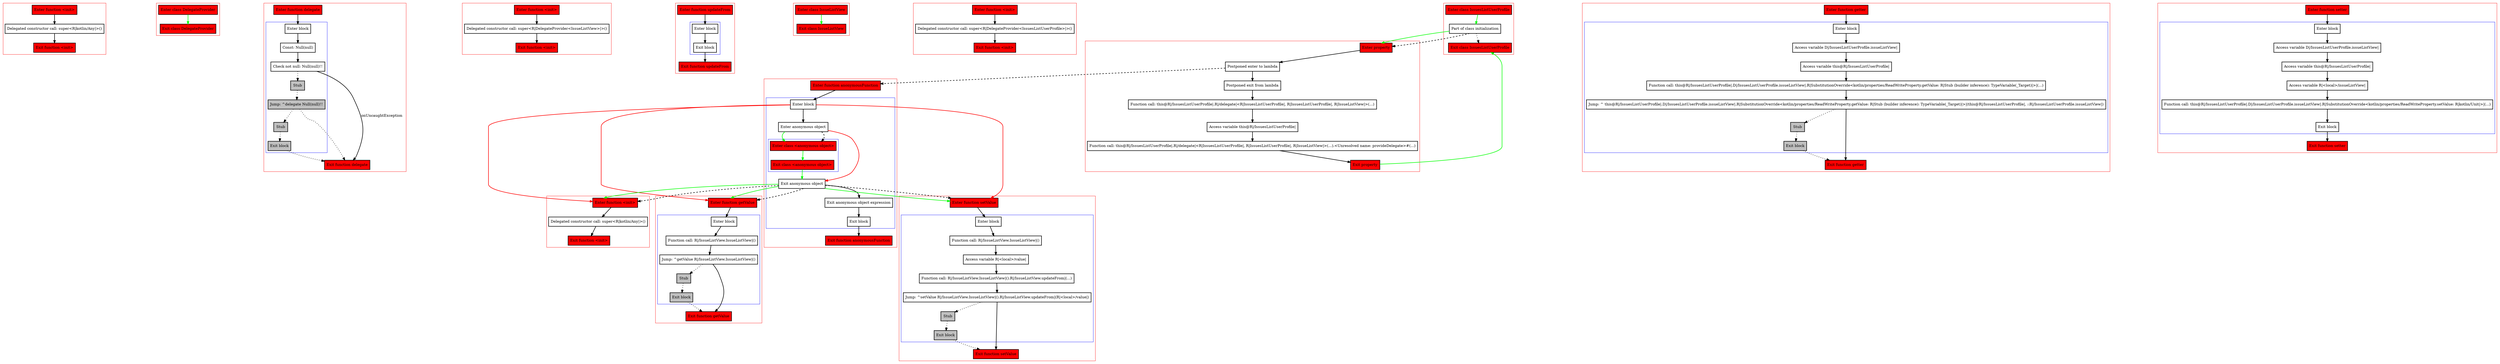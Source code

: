 digraph delegateWithAnonymousObject_kt {
    graph [nodesep=3]
    node [shape=box penwidth=2]
    edge [penwidth=2]

    subgraph cluster_0 {
        color=red
        0 [label="Enter function <init>" style="filled" fillcolor=red];
        1 [label="Delegated constructor call: super<R|kotlin/Any|>()"];
        2 [label="Exit function <init>" style="filled" fillcolor=red];
    }
    0 -> {1};
    1 -> {2};

    subgraph cluster_1 {
        color=red
        3 [label="Enter class DelegateProvider" style="filled" fillcolor=red];
        4 [label="Exit class DelegateProvider" style="filled" fillcolor=red];
    }
    3 -> {4} [color=green];

    subgraph cluster_2 {
        color=red
        5 [label="Enter function delegate" style="filled" fillcolor=red];
        subgraph cluster_3 {
            color=blue
            6 [label="Enter block"];
            7 [label="Const: Null(null)"];
            8 [label="Check not null: Null(null)!!"];
            9 [label="Stub" style="filled" fillcolor=gray];
            10 [label="Jump: ^delegate Null(null)!!" style="filled" fillcolor=gray];
            11 [label="Stub" style="filled" fillcolor=gray];
            12 [label="Exit block" style="filled" fillcolor=gray];
        }
        13 [label="Exit function delegate" style="filled" fillcolor=red];
    }
    5 -> {6};
    6 -> {7};
    7 -> {8};
    8 -> {13}    [label=onUncaughtException];
    8 -> {9} [style=dotted];
    9 -> {10} [style=dotted];
    10 -> {13 11} [style=dotted];
    11 -> {12} [style=dotted];
    12 -> {13} [style=dotted];

    subgraph cluster_4 {
        color=red
        14 [label="Enter function <init>" style="filled" fillcolor=red];
        15 [label="Delegated constructor call: super<R|DelegateProvider<IssueListView>|>()"];
        16 [label="Exit function <init>" style="filled" fillcolor=red];
    }
    14 -> {15};
    15 -> {16};

    subgraph cluster_5 {
        color=red
        17 [label="Enter function updateFrom" style="filled" fillcolor=red];
        subgraph cluster_6 {
            color=blue
            18 [label="Enter block"];
            19 [label="Exit block"];
        }
        20 [label="Exit function updateFrom" style="filled" fillcolor=red];
    }
    17 -> {18};
    18 -> {19};
    19 -> {20};

    subgraph cluster_7 {
        color=red
        21 [label="Enter class IssueListView" style="filled" fillcolor=red];
        22 [label="Exit class IssueListView" style="filled" fillcolor=red];
    }
    21 -> {22} [color=green];

    subgraph cluster_8 {
        color=red
        23 [label="Enter function <init>" style="filled" fillcolor=red];
        24 [label="Delegated constructor call: super<R|DelegateProvider<IssuesListUserProfile>|>()"];
        25 [label="Exit function <init>" style="filled" fillcolor=red];
    }
    23 -> {24};
    24 -> {25};

    subgraph cluster_9 {
        color=red
        26 [label="Enter function anonymousFunction" style="filled" fillcolor=red];
        subgraph cluster_10 {
            color=blue
            27 [label="Enter block"];
            28 [label="Enter anonymous object"];
            subgraph cluster_11 {
                color=blue
                33 [label="Enter class <anonymous object>" style="filled" fillcolor=red];
                34 [label="Exit class <anonymous object>" style="filled" fillcolor=red];
            }
            29 [label="Exit anonymous object"];
            30 [label="Exit anonymous object expression"];
            31 [label="Exit block"];
        }
        32 [label="Exit function anonymousFunction" style="filled" fillcolor=red];
    }
    26 -> {27};
    27 -> {28};
    27 -> {35 38 45} [color=red];
    28 -> {29} [color=red];
    28 -> {33} [color=green];
    28 -> {33} [style=dashed];
    29 -> {30};
    29 -> {35 38 45} [color=green];
    29 -> {35 38 45} [style=dashed];
    30 -> {31};
    31 -> {32};
    33 -> {34} [color=green];
    34 -> {29} [color=green];

    subgraph cluster_12 {
        color=red
        35 [label="Enter function <init>" style="filled" fillcolor=red];
        36 [label="Delegated constructor call: super<R|kotlin/Any|>()"];
        37 [label="Exit function <init>" style="filled" fillcolor=red];
    }
    35 -> {36};
    36 -> {37};

    subgraph cluster_13 {
        color=red
        38 [label="Enter function getValue" style="filled" fillcolor=red];
        subgraph cluster_14 {
            color=blue
            39 [label="Enter block"];
            40 [label="Function call: R|/IssueListView.IssueListView|()"];
            41 [label="Jump: ^getValue R|/IssueListView.IssueListView|()"];
            42 [label="Stub" style="filled" fillcolor=gray];
            43 [label="Exit block" style="filled" fillcolor=gray];
        }
        44 [label="Exit function getValue" style="filled" fillcolor=red];
    }
    38 -> {39};
    39 -> {40};
    40 -> {41};
    41 -> {44};
    41 -> {42} [style=dotted];
    42 -> {43} [style=dotted];
    43 -> {44} [style=dotted];

    subgraph cluster_15 {
        color=red
        45 [label="Enter function setValue" style="filled" fillcolor=red];
        subgraph cluster_16 {
            color=blue
            46 [label="Enter block"];
            47 [label="Function call: R|/IssueListView.IssueListView|()"];
            48 [label="Access variable R|<local>/value|"];
            49 [label="Function call: R|/IssueListView.IssueListView|().R|/IssueListView.updateFrom|(...)"];
            50 [label="Jump: ^setValue R|/IssueListView.IssueListView|().R|/IssueListView.updateFrom|(R|<local>/value|)"];
            51 [label="Stub" style="filled" fillcolor=gray];
            52 [label="Exit block" style="filled" fillcolor=gray];
        }
        53 [label="Exit function setValue" style="filled" fillcolor=red];
    }
    45 -> {46};
    46 -> {47};
    47 -> {48};
    48 -> {49};
    49 -> {50};
    50 -> {53};
    50 -> {51} [style=dotted];
    51 -> {52} [style=dotted];
    52 -> {53} [style=dotted];

    subgraph cluster_17 {
        color=red
        54 [label="Enter function getter" style="filled" fillcolor=red];
        subgraph cluster_18 {
            color=blue
            55 [label="Enter block"];
            56 [label="Access variable D|/IssuesListUserProfile.issueListView|"];
            57 [label="Access variable this@R|/IssuesListUserProfile|"];
            58 [label="Function call: this@R|/IssuesListUserProfile|.D|/IssuesListUserProfile.issueListView|.R|SubstitutionOverride<kotlin/properties/ReadWriteProperty.getValue: R|Stub (builder inference): TypeVariable(_Target)|>|(...)"];
            59 [label="Jump: ^ this@R|/IssuesListUserProfile|.D|/IssuesListUserProfile.issueListView|.R|SubstitutionOverride<kotlin/properties/ReadWriteProperty.getValue: R|Stub (builder inference): TypeVariable(_Target)|>|(this@R|/IssuesListUserProfile|, ::R|/IssuesListUserProfile.issueListView|)"];
            60 [label="Stub" style="filled" fillcolor=gray];
            61 [label="Exit block" style="filled" fillcolor=gray];
        }
        62 [label="Exit function getter" style="filled" fillcolor=red];
    }
    54 -> {55};
    55 -> {56};
    56 -> {57};
    57 -> {58};
    58 -> {59};
    59 -> {62};
    59 -> {60} [style=dotted];
    60 -> {61} [style=dotted];
    61 -> {62} [style=dotted];

    subgraph cluster_19 {
        color=red
        63 [label="Enter function setter" style="filled" fillcolor=red];
        subgraph cluster_20 {
            color=blue
            64 [label="Enter block"];
            65 [label="Access variable D|/IssuesListUserProfile.issueListView|"];
            66 [label="Access variable this@R|/IssuesListUserProfile|"];
            67 [label="Access variable R|<local>/issueListView|"];
            68 [label="Function call: this@R|/IssuesListUserProfile|.D|/IssuesListUserProfile.issueListView|.R|SubstitutionOverride<kotlin/properties/ReadWriteProperty.setValue: R|kotlin/Unit|>|(...)"];
            69 [label="Exit block"];
        }
        70 [label="Exit function setter" style="filled" fillcolor=red];
    }
    63 -> {64};
    64 -> {65};
    65 -> {66};
    66 -> {67};
    67 -> {68};
    68 -> {69};
    69 -> {70};

    subgraph cluster_21 {
        color=red
        71 [label="Enter property" style="filled" fillcolor=red];
        72 [label="Postponed enter to lambda"];
        73 [label="Postponed exit from lambda"];
        74 [label="Function call: this@R|/IssuesListUserProfile|.R|/delegate|<R|IssuesListUserProfile|, R|IssuesListUserProfile|, R|IssueListView|>(...)"];
        75 [label="Access variable this@R|/IssuesListUserProfile|"];
        76 [label="Function call: this@R|/IssuesListUserProfile|.R|/delegate|<R|IssuesListUserProfile|, R|IssuesListUserProfile|, R|IssueListView|>(...).<Unresolved name: provideDelegate>#(...)"];
        77 [label="Exit property" style="filled" fillcolor=red];
    }
    71 -> {72};
    72 -> {73};
    72 -> {26} [style=dashed];
    73 -> {74};
    74 -> {75};
    75 -> {76};
    76 -> {77};
    77 -> {80} [color=green];

    subgraph cluster_22 {
        color=red
        78 [label="Enter class IssuesListUserProfile" style="filled" fillcolor=red];
        79 [label="Part of class initialization"];
        80 [label="Exit class IssuesListUserProfile" style="filled" fillcolor=red];
    }
    78 -> {79} [color=green];
    79 -> {80} [style=dotted];
    79 -> {71} [color=green];
    79 -> {71} [style=dashed];

}
